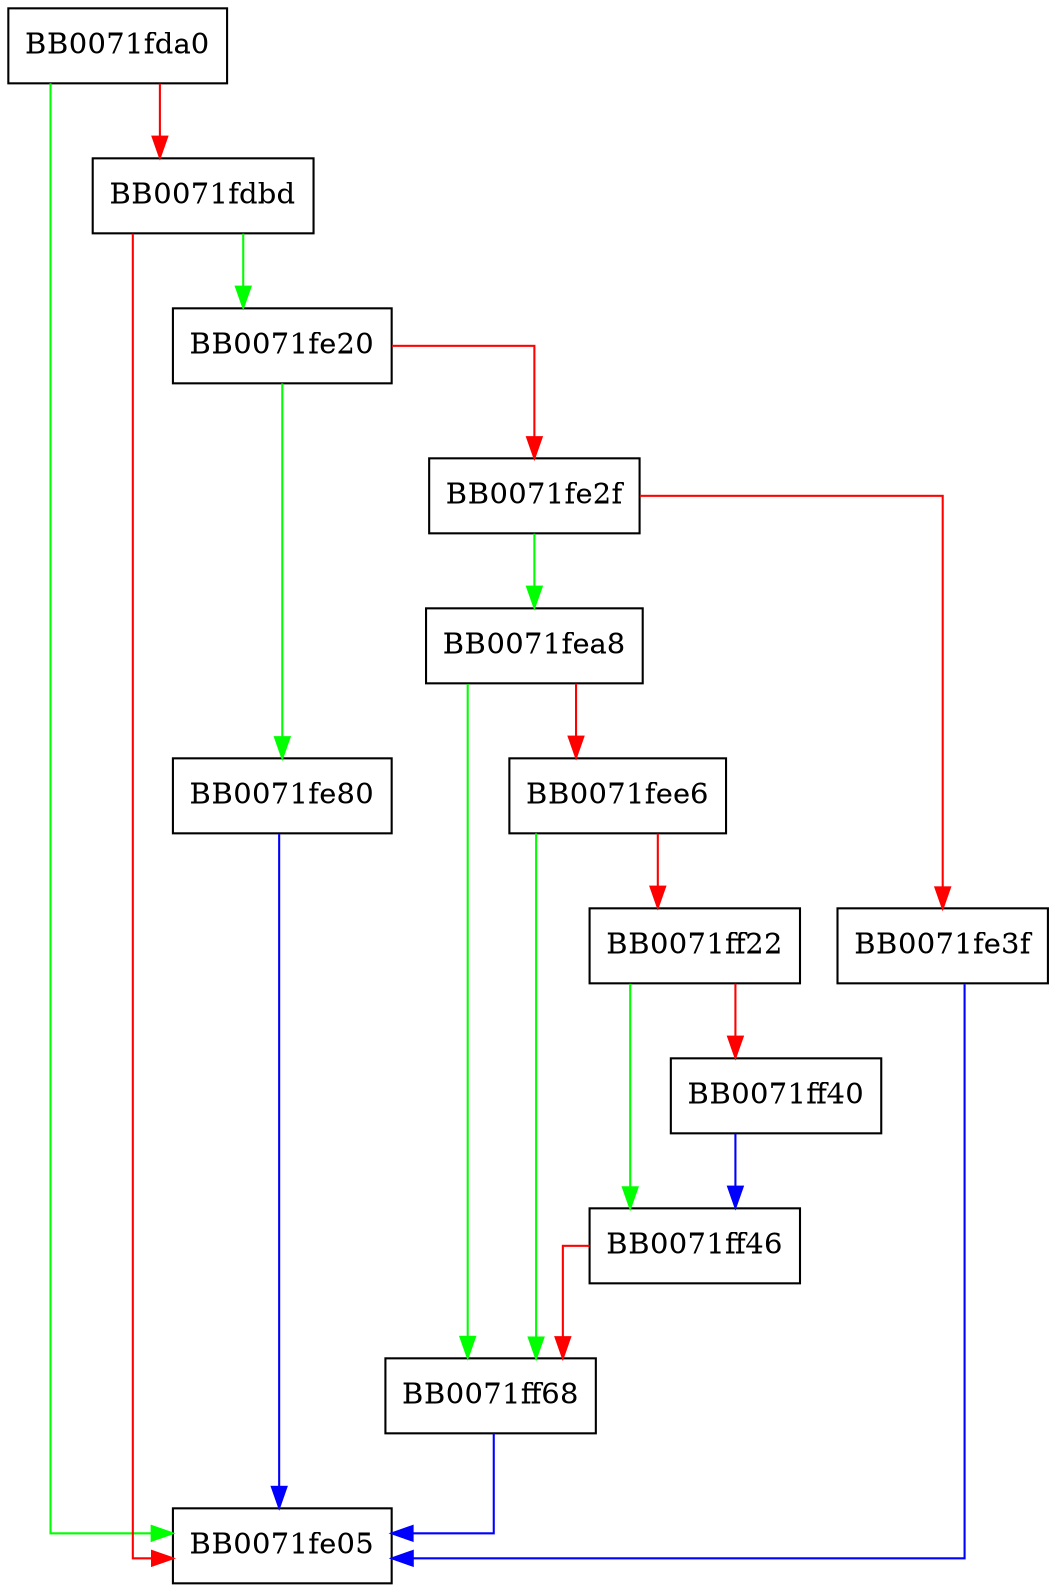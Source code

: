 digraph ASN1_bn_print {
  node [shape="box"];
  graph [splines=ortho];
  BB0071fda0 -> BB0071fe05 [color="green"];
  BB0071fda0 -> BB0071fdbd [color="red"];
  BB0071fdbd -> BB0071fe20 [color="green"];
  BB0071fdbd -> BB0071fe05 [color="red"];
  BB0071fe20 -> BB0071fe80 [color="green"];
  BB0071fe20 -> BB0071fe2f [color="red"];
  BB0071fe2f -> BB0071fea8 [color="green"];
  BB0071fe2f -> BB0071fe3f [color="red"];
  BB0071fe3f -> BB0071fe05 [color="blue"];
  BB0071fe80 -> BB0071fe05 [color="blue"];
  BB0071fea8 -> BB0071ff68 [color="green"];
  BB0071fea8 -> BB0071fee6 [color="red"];
  BB0071fee6 -> BB0071ff68 [color="green"];
  BB0071fee6 -> BB0071ff22 [color="red"];
  BB0071ff22 -> BB0071ff46 [color="green"];
  BB0071ff22 -> BB0071ff40 [color="red"];
  BB0071ff40 -> BB0071ff46 [color="blue"];
  BB0071ff46 -> BB0071ff68 [color="red"];
  BB0071ff68 -> BB0071fe05 [color="blue"];
}